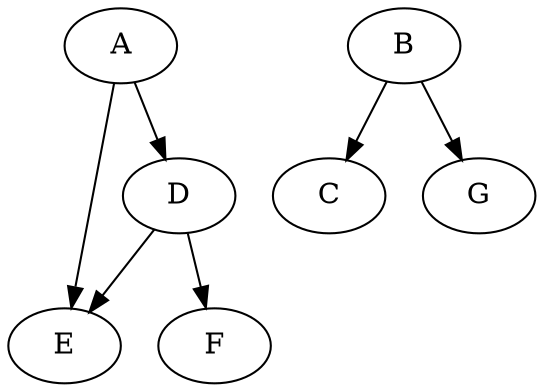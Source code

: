 digraph "Nodes7_MultiRoot_Detach" {
	A	 [Weight=2];
	B	 [Weight=2];
	C	 [Weight=3];
	D	 [Weight=1];
    A -> D	 [Weight=1];
	B -> C	 [Weight=3];
	E	 [Weight=3];
	A -> E	 [Weight=2];
    D -> E	 [Weight=1];
    D -> F	 [Weight=5];
	F	 [Weight=5];
    G	 [Weight=6];
	B -> G	 [Weight=1];
}
